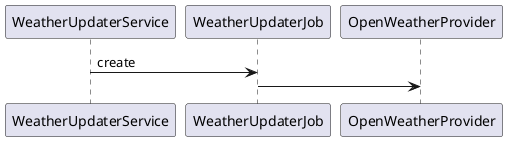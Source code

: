 @startuml
WeatherUpdaterService -> WeatherUpdaterJob: create
WeatherUpdaterJob -> OpenWeatherProvider
@enduml